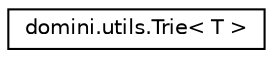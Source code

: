 digraph "Graphical Class Hierarchy"
{
  edge [fontname="Helvetica",fontsize="10",labelfontname="Helvetica",labelfontsize="10"];
  node [fontname="Helvetica",fontsize="10",shape=record];
  rankdir="LR";
  Node0 [label="domini.utils.Trie\< T \>",height=0.2,width=0.4,color="black", fillcolor="white", style="filled",URL="$classdomini_1_1utils_1_1Trie.html",tooltip="Clase de Trie. "];
}
